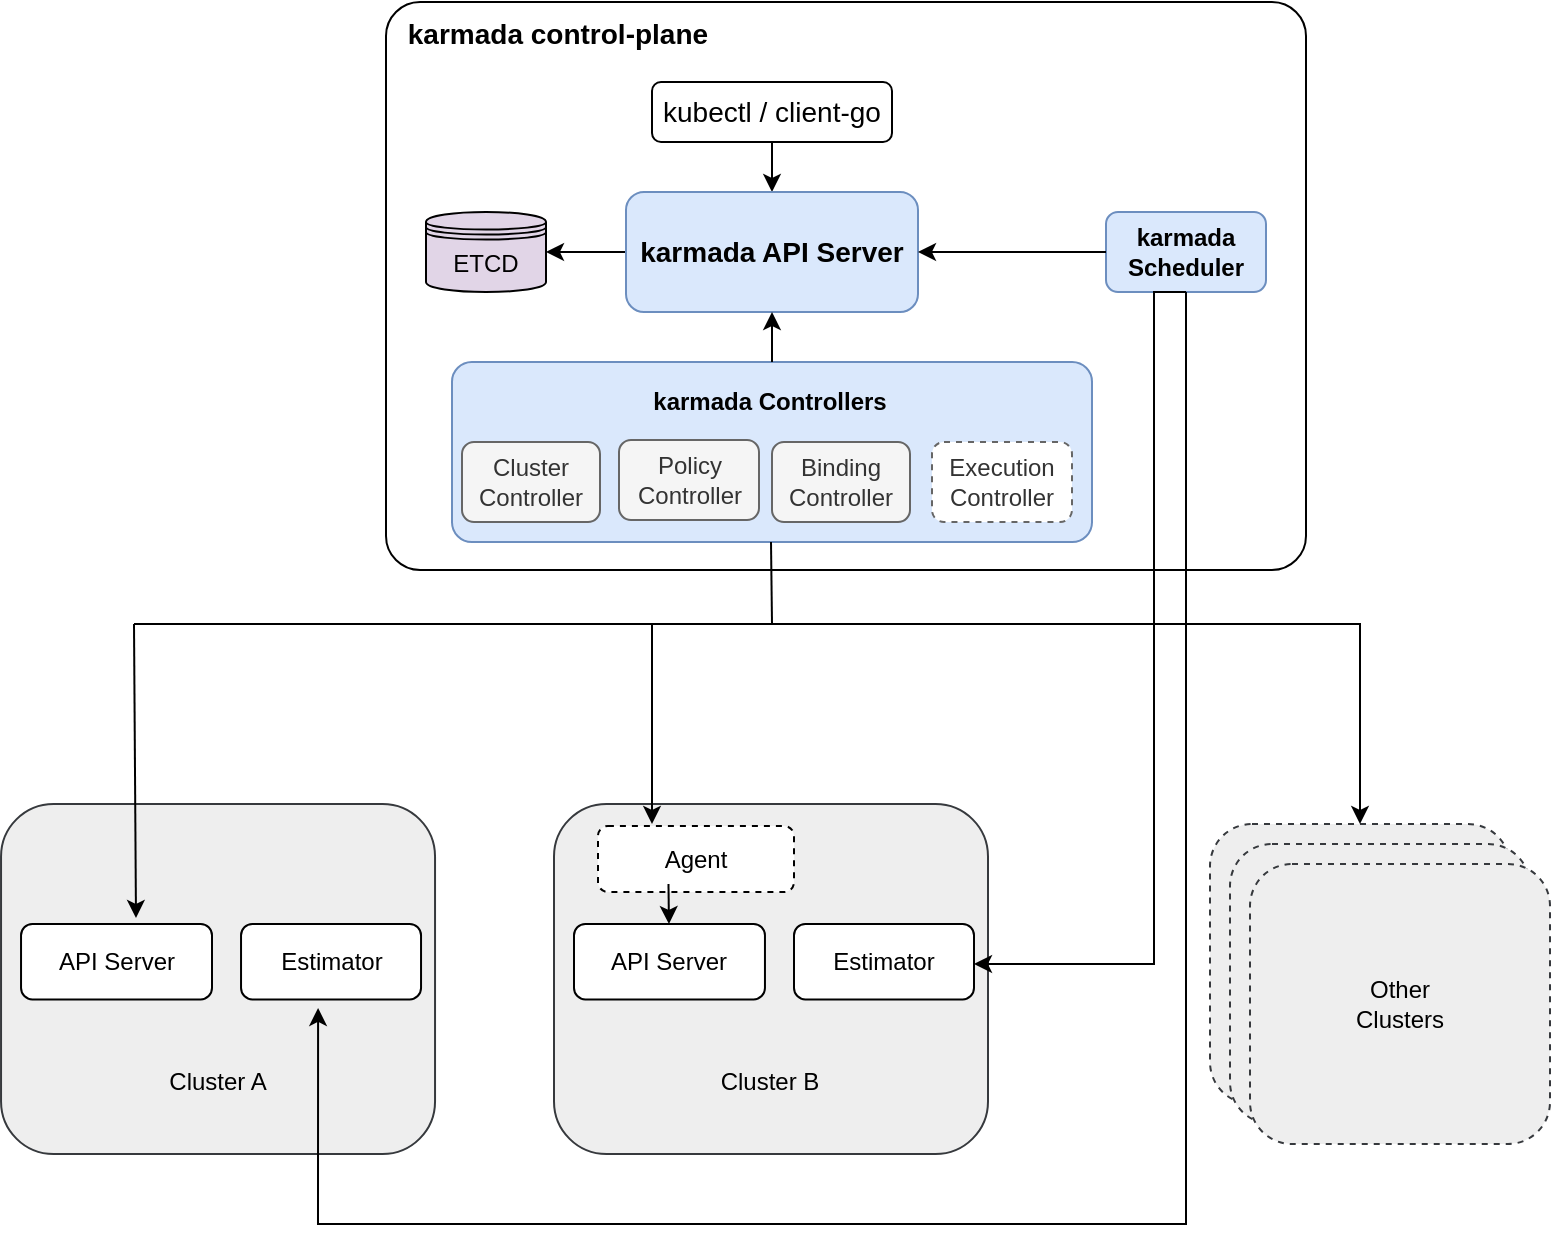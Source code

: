 <mxfile version="15.7.3" type="github"><diagram id="nJx3yO9itEJ5MSOnnorf" name="Page-1"><mxGraphModel dx="2066" dy="1058" grid="1" gridSize="10" guides="1" tooltips="1" connect="1" arrows="1" fold="1" page="1" pageScale="1" pageWidth="827" pageHeight="1169" math="0" shadow="0"><root><mxCell id="0"/><mxCell id="1" parent="0"/><mxCell id="d9O_vrZnXYM6HDJTu-eF-1" value="" style="rounded=1;whiteSpace=wrap;html=1;arcSize=6;" vertex="1" parent="1"><mxGeometry x="236" y="49" width="460" height="284" as="geometry"/></mxCell><mxCell id="d9O_vrZnXYM6HDJTu-eF-2" value="ETCD" style="shape=datastore;whiteSpace=wrap;html=1;fillColor=#E1D5E7;" vertex="1" parent="1"><mxGeometry x="256" y="154" width="60" height="40" as="geometry"/></mxCell><mxCell id="d9O_vrZnXYM6HDJTu-eF-3" value="" style="edgeStyle=orthogonalEdgeStyle;rounded=0;orthogonalLoop=1;jettySize=auto;html=1;" edge="1" parent="1" source="d9O_vrZnXYM6HDJTu-eF-5" target="d9O_vrZnXYM6HDJTu-eF-2"><mxGeometry relative="1" as="geometry"/></mxCell><mxCell id="d9O_vrZnXYM6HDJTu-eF-4" value="" style="edgeStyle=orthogonalEdgeStyle;rounded=0;orthogonalLoop=1;jettySize=auto;html=1;startArrow=classic;startFill=1;fillColor=#ffffff;fontSize=14;endArrow=none;endFill=0;" edge="1" parent="1" source="d9O_vrZnXYM6HDJTu-eF-5" target="d9O_vrZnXYM6HDJTu-eF-33"><mxGeometry relative="1" as="geometry"/></mxCell><mxCell id="d9O_vrZnXYM6HDJTu-eF-5" value="karmada API Server" style="rounded=1;whiteSpace=wrap;html=1;fillColor=#dae8fc;strokeColor=#6c8ebf;fontSize=14;fontStyle=1" vertex="1" parent="1"><mxGeometry x="356" y="144" width="146" height="60" as="geometry"/></mxCell><mxCell id="d9O_vrZnXYM6HDJTu-eF-6" value="" style="group;rounded=1;arcSize=7;glass=0;" vertex="1" connectable="0" parent="1"><mxGeometry x="269" y="229" width="320" height="90" as="geometry"/></mxCell><mxCell id="d9O_vrZnXYM6HDJTu-eF-7" value="" style="rounded=1;whiteSpace=wrap;html=1;fillColor=#dae8fc;strokeColor=#6c8ebf;arcSize=11;" vertex="1" parent="d9O_vrZnXYM6HDJTu-eF-6"><mxGeometry width="320" height="90.0" as="geometry"/></mxCell><mxCell id="d9O_vrZnXYM6HDJTu-eF-8" value="Policy Controller" style="rounded=1;whiteSpace=wrap;html=1;fillColor=#f5f5f5;strokeColor=#666666;fontColor=#333333;" vertex="1" parent="d9O_vrZnXYM6HDJTu-eF-6"><mxGeometry x="83.5" y="39.0" width="70" height="40.0" as="geometry"/></mxCell><mxCell id="d9O_vrZnXYM6HDJTu-eF-9" value="Binding&lt;br&gt;Controller" style="rounded=1;whiteSpace=wrap;html=1;fillColor=#f5f5f5;strokeColor=#666666;fontColor=#333333;" vertex="1" parent="d9O_vrZnXYM6HDJTu-eF-6"><mxGeometry x="160" y="40.0" width="69" height="40.0" as="geometry"/></mxCell><mxCell id="d9O_vrZnXYM6HDJTu-eF-10" value="Execution&lt;br&gt;Controller" style="rounded=1;whiteSpace=wrap;html=1;strokeColor=#666666;fontColor=#333333;dashed=1;" vertex="1" parent="d9O_vrZnXYM6HDJTu-eF-6"><mxGeometry x="240" y="40.0" width="70" height="40.0" as="geometry"/></mxCell><mxCell id="d9O_vrZnXYM6HDJTu-eF-11" value="Cluster&lt;br&gt;Controller" style="rounded=1;whiteSpace=wrap;html=1;fillColor=#f5f5f5;strokeColor=#666666;fontColor=#333333;" vertex="1" parent="d9O_vrZnXYM6HDJTu-eF-6"><mxGeometry x="5" y="40.0" width="69" height="40.0" as="geometry"/></mxCell><mxCell id="d9O_vrZnXYM6HDJTu-eF-12" value="&lt;b&gt;karmada Controllers&lt;/b&gt;" style="text;html=1;strokeColor=none;fillColor=none;align=center;verticalAlign=middle;whiteSpace=wrap;rounded=0;" vertex="1" parent="d9O_vrZnXYM6HDJTu-eF-6"><mxGeometry x="64" y="10.0" width="190" height="20.0" as="geometry"/></mxCell><mxCell id="d9O_vrZnXYM6HDJTu-eF-13" value="karmada Scheduler" style="rounded=1;whiteSpace=wrap;html=1;fillColor=#dae8fc;strokeColor=#6c8ebf;fontStyle=1" vertex="1" parent="1"><mxGeometry x="596" y="154" width="80" height="40" as="geometry"/></mxCell><mxCell id="d9O_vrZnXYM6HDJTu-eF-14" value="" style="endArrow=classic;html=1;exitX=0;exitY=0.5;exitDx=0;exitDy=0;entryX=1;entryY=0.5;entryDx=0;entryDy=0;" edge="1" parent="1" source="d9O_vrZnXYM6HDJTu-eF-13" target="d9O_vrZnXYM6HDJTu-eF-5"><mxGeometry width="50" height="50" relative="1" as="geometry"><mxPoint x="376" y="369" as="sourcePoint"/><mxPoint x="426" y="319" as="targetPoint"/></mxGeometry></mxCell><mxCell id="d9O_vrZnXYM6HDJTu-eF-15" value="" style="endArrow=classic;html=1;entryX=0.5;entryY=1;entryDx=0;entryDy=0;exitX=0.5;exitY=0;exitDx=0;exitDy=0;" edge="1" parent="1" source="d9O_vrZnXYM6HDJTu-eF-7" target="d9O_vrZnXYM6HDJTu-eF-5"><mxGeometry width="50" height="50" relative="1" as="geometry"><mxPoint x="376" y="369" as="sourcePoint"/><mxPoint x="426" y="319" as="targetPoint"/></mxGeometry></mxCell><mxCell id="d9O_vrZnXYM6HDJTu-eF-16" value="&lt;span style=&quot;font-size: 14px&quot;&gt;&lt;span&gt;&amp;nbsp;karmada control-plane&lt;/span&gt;&lt;/span&gt;" style="text;html=1;strokeColor=none;fillColor=none;align=left;verticalAlign=middle;whiteSpace=wrap;rounded=0;fontStyle=1" vertex="1" parent="1"><mxGeometry x="241" y="55" width="167" height="20" as="geometry"/></mxCell><mxCell id="d9O_vrZnXYM6HDJTu-eF-17" value="" style="group;rounded=1;" vertex="1" connectable="0" parent="1"><mxGeometry x="73.52" y="470" width="195.48" height="155" as="geometry"/></mxCell><mxCell id="d9O_vrZnXYM6HDJTu-eF-18" value="" style="rounded=1;whiteSpace=wrap;html=1;fillColor=#eeeeee;strokeColor=#36393d;" vertex="1" parent="d9O_vrZnXYM6HDJTu-eF-17"><mxGeometry x="-30" y="-20" width="217" height="175" as="geometry"/></mxCell><mxCell id="d9O_vrZnXYM6HDJTu-eF-20" value="Cluster A" style="text;html=1;strokeColor=none;fillColor=none;align=center;verticalAlign=middle;whiteSpace=wrap;rounded=1;" vertex="1" parent="d9O_vrZnXYM6HDJTu-eF-17"><mxGeometry x="10.442" y="107.308" width="136.116" height="23.846" as="geometry"/></mxCell><mxCell id="d9O_vrZnXYM6HDJTu-eF-19" value="API Server" style="rounded=1;whiteSpace=wrap;html=1;" vertex="1" parent="d9O_vrZnXYM6HDJTu-eF-17"><mxGeometry x="-20" y="40.0" width="95.48" height="37.69" as="geometry"/></mxCell><mxCell id="d9O_vrZnXYM6HDJTu-eF-39" value="Estimator" style="rounded=1;whiteSpace=wrap;html=1;" vertex="1" parent="d9O_vrZnXYM6HDJTu-eF-17"><mxGeometry x="90.0" y="40.0" width="90" height="37.69" as="geometry"/></mxCell><mxCell id="d9O_vrZnXYM6HDJTu-eF-29" value="Other&lt;br&gt;Clusters" style="rounded=1;whiteSpace=wrap;html=1;dashed=1;fillColor=#eeeeee;strokeColor=#36393d;" vertex="1" parent="1"><mxGeometry x="648" y="460" width="150" height="140" as="geometry"/></mxCell><mxCell id="d9O_vrZnXYM6HDJTu-eF-32" value="" style="endArrow=classic;html=1;rounded=0;entryX=0.5;entryY=0;entryDx=0;entryDy=0;" edge="1" parent="1" target="d9O_vrZnXYM6HDJTu-eF-29"><mxGeometry width="50" height="50" relative="1" as="geometry"><mxPoint x="110" y="360" as="sourcePoint"/><mxPoint x="407" y="310" as="targetPoint"/><Array as="points"><mxPoint x="723" y="360"/></Array></mxGeometry></mxCell><mxCell id="d9O_vrZnXYM6HDJTu-eF-33" value="kubectl / client-go" style="rounded=1;whiteSpace=wrap;html=1;fontSize=14;" vertex="1" parent="1"><mxGeometry x="369" y="89" width="120" height="30" as="geometry"/></mxCell><mxCell id="d9O_vrZnXYM6HDJTu-eF-50" value="" style="group;rounded=1;" vertex="1" connectable="0" parent="1"><mxGeometry x="350" y="470" width="195.48" height="155" as="geometry"/></mxCell><mxCell id="d9O_vrZnXYM6HDJTu-eF-51" value="" style="rounded=1;whiteSpace=wrap;html=1;fillColor=#eeeeee;strokeColor=#36393d;" vertex="1" parent="d9O_vrZnXYM6HDJTu-eF-50"><mxGeometry x="-30" y="-20" width="217" height="175" as="geometry"/></mxCell><mxCell id="d9O_vrZnXYM6HDJTu-eF-52" value="Cluster B" style="text;html=1;strokeColor=none;fillColor=none;align=center;verticalAlign=middle;whiteSpace=wrap;rounded=1;" vertex="1" parent="d9O_vrZnXYM6HDJTu-eF-50"><mxGeometry x="10.442" y="107.308" width="136.116" height="23.846" as="geometry"/></mxCell><mxCell id="d9O_vrZnXYM6HDJTu-eF-53" value="API Server" style="rounded=1;whiteSpace=wrap;html=1;" vertex="1" parent="d9O_vrZnXYM6HDJTu-eF-50"><mxGeometry x="-20" y="40.0" width="95.48" height="37.69" as="geometry"/></mxCell><mxCell id="d9O_vrZnXYM6HDJTu-eF-54" value="Estimator" style="rounded=1;whiteSpace=wrap;html=1;" vertex="1" parent="d9O_vrZnXYM6HDJTu-eF-50"><mxGeometry x="90.0" y="40.0" width="90" height="37.69" as="geometry"/></mxCell><mxCell id="d9O_vrZnXYM6HDJTu-eF-55" value="Agent" style="rounded=1;whiteSpace=wrap;html=1;dashed=1;" vertex="1" parent="d9O_vrZnXYM6HDJTu-eF-50"><mxGeometry x="-8" y="-9" width="98" height="33" as="geometry"/></mxCell><mxCell id="d9O_vrZnXYM6HDJTu-eF-64" value="" style="endArrow=classic;html=1;rounded=0;" edge="1" parent="d9O_vrZnXYM6HDJTu-eF-50"><mxGeometry width="50" height="50" relative="1" as="geometry"><mxPoint x="27.24" y="20" as="sourcePoint"/><mxPoint x="27.48" y="40" as="targetPoint"/></mxGeometry></mxCell><mxCell id="d9O_vrZnXYM6HDJTu-eF-57" value="Other&lt;br&gt;Clusters" style="rounded=1;whiteSpace=wrap;html=1;dashed=1;fillColor=#eeeeee;strokeColor=#36393d;" vertex="1" parent="1"><mxGeometry x="658" y="470" width="150" height="140" as="geometry"/></mxCell><mxCell id="d9O_vrZnXYM6HDJTu-eF-58" value="Other&lt;br&gt;Clusters" style="rounded=1;whiteSpace=wrap;html=1;dashed=1;fillColor=#eeeeee;strokeColor=#36393d;" vertex="1" parent="1"><mxGeometry x="668" y="480" width="150" height="140" as="geometry"/></mxCell><mxCell id="d9O_vrZnXYM6HDJTu-eF-61" value="" style="endArrow=none;html=1;rounded=0;" edge="1" parent="1"><mxGeometry width="50" height="50" relative="1" as="geometry"><mxPoint x="429" y="360" as="sourcePoint"/><mxPoint x="428.5" y="319" as="targetPoint"/></mxGeometry></mxCell><mxCell id="d9O_vrZnXYM6HDJTu-eF-62" value="" style="endArrow=classic;html=1;rounded=0;" edge="1" parent="1"><mxGeometry width="50" height="50" relative="1" as="geometry"><mxPoint x="369" y="360" as="sourcePoint"/><mxPoint x="369" y="460" as="targetPoint"/></mxGeometry></mxCell><mxCell id="d9O_vrZnXYM6HDJTu-eF-63" value="" style="endArrow=classic;html=1;rounded=0;entryX=0.602;entryY=-0.08;entryDx=0;entryDy=0;entryPerimeter=0;" edge="1" parent="1" target="d9O_vrZnXYM6HDJTu-eF-19"><mxGeometry width="50" height="50" relative="1" as="geometry"><mxPoint x="110" y="360" as="sourcePoint"/><mxPoint x="110" y="460" as="targetPoint"/></mxGeometry></mxCell><mxCell id="d9O_vrZnXYM6HDJTu-eF-67" value="" style="endArrow=classic;html=1;rounded=0;edgeStyle=orthogonalEdgeStyle;exitX=0.5;exitY=1;exitDx=0;exitDy=0;" edge="1" parent="1" source="d9O_vrZnXYM6HDJTu-eF-13" target="d9O_vrZnXYM6HDJTu-eF-54"><mxGeometry width="50" height="50" relative="1" as="geometry"><mxPoint x="460" y="690" as="sourcePoint"/><mxPoint x="590" y="630" as="targetPoint"/><Array as="points"><mxPoint x="620" y="194"/><mxPoint x="620" y="530"/></Array></mxGeometry></mxCell><mxCell id="d9O_vrZnXYM6HDJTu-eF-68" value="" style="endArrow=classic;html=1;rounded=0;edgeStyle=orthogonalEdgeStyle;entryX=0.428;entryY=1.114;entryDx=0;entryDy=0;entryPerimeter=0;exitX=0.5;exitY=1;exitDx=0;exitDy=0;" edge="1" parent="1" source="d9O_vrZnXYM6HDJTu-eF-13" target="d9O_vrZnXYM6HDJTu-eF-39"><mxGeometry width="50" height="50" relative="1" as="geometry"><mxPoint x="640" y="200" as="sourcePoint"/><mxPoint x="211" y="660" as="targetPoint"/><Array as="points"><mxPoint x="636" y="660"/><mxPoint x="202" y="660"/></Array></mxGeometry></mxCell></root></mxGraphModel></diagram></mxfile>
